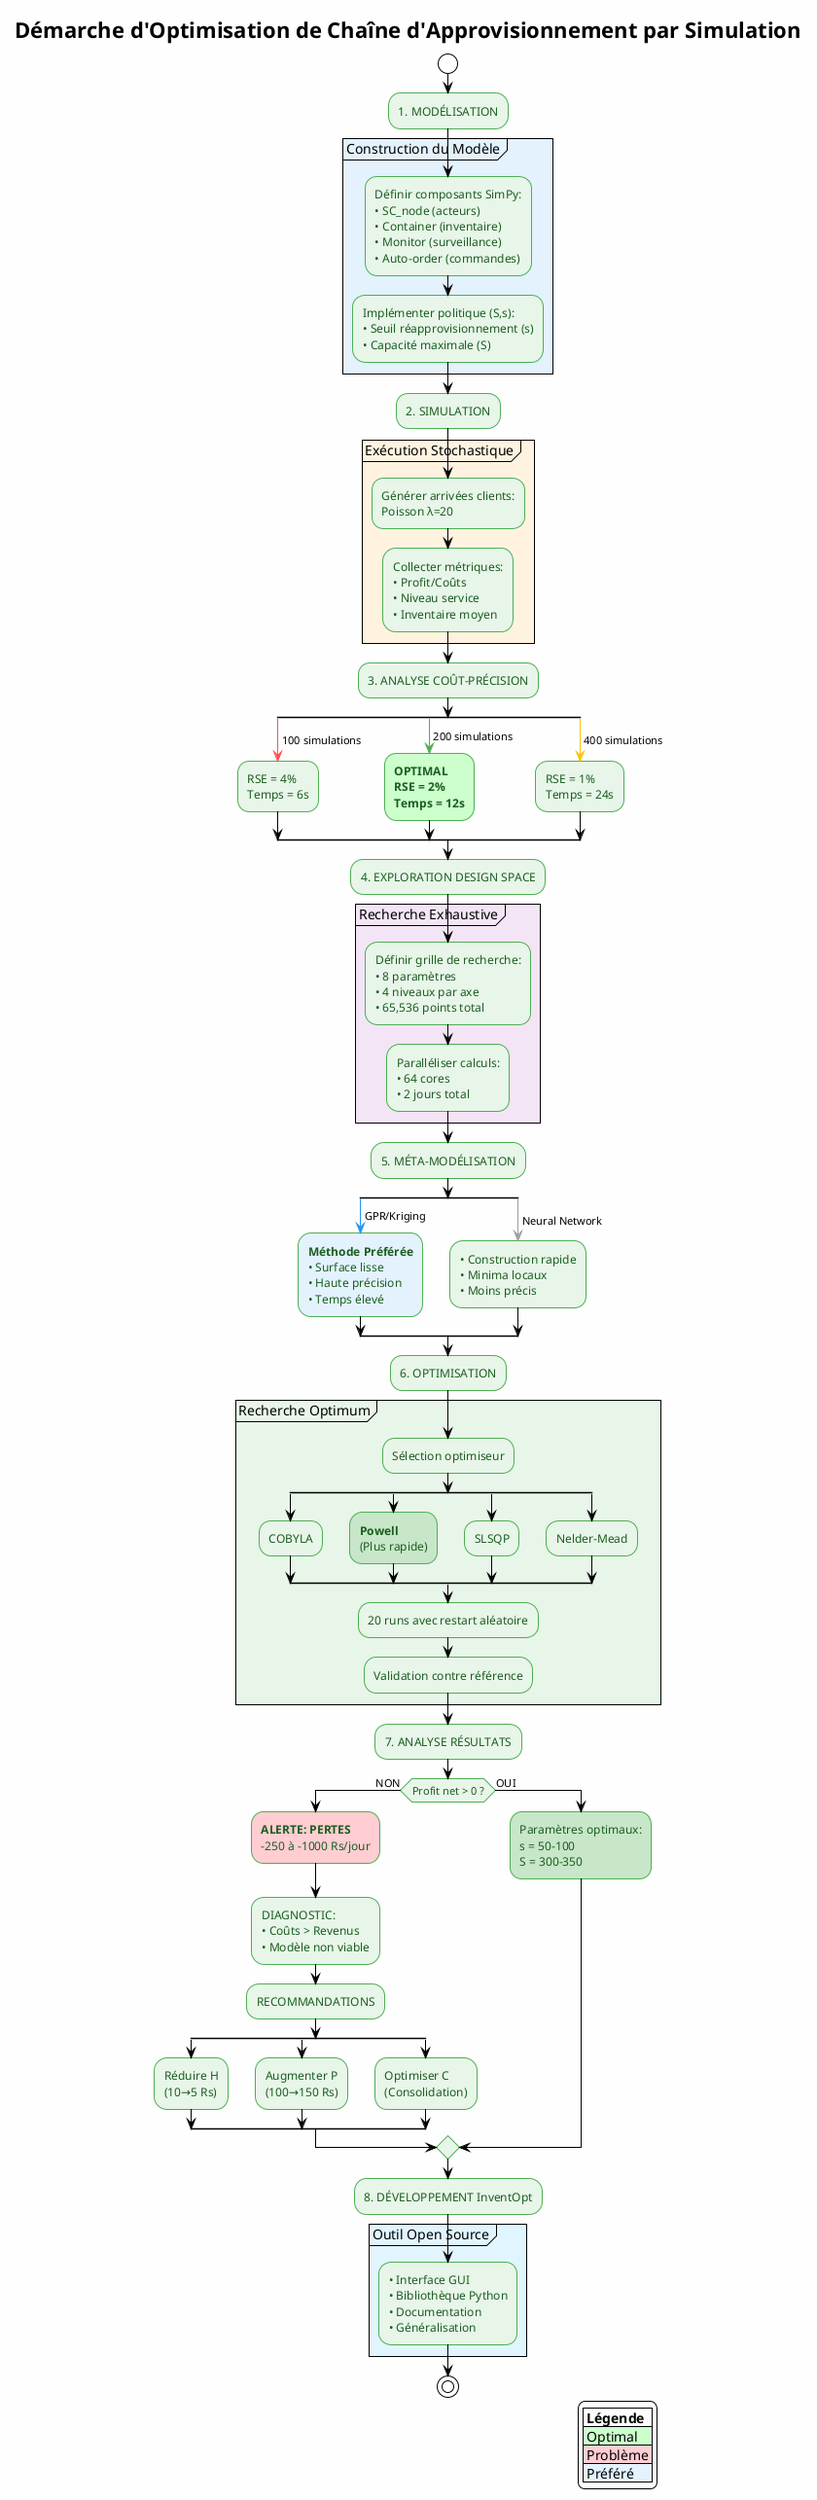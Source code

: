 @startuml
!theme plain
skinparam backgroundColor #FEFEFE
skinparam activity {
  BackgroundColor #E8F5E9
  BorderColor #4CAF50
  FontColor #1B5E20
}

title Démarche d'Optimisation de Chaîne d'Approvisionnement par Simulation

start

:1. MODÉLISATION;
partition "Construction du Modèle" #E3F2FD {
  :Définir composants SimPy:
  • SC_node (acteurs)
  • Container (inventaire)
  • Monitor (surveillance)
  • Auto-order (commandes);
  
  :Implémenter politique (S,s):
  • Seuil réapprovisionnement (s)
  • Capacité maximale (S);
}

:2. SIMULATION;
partition "Exécution Stochastique" #FFF3E0 {
  :Générer arrivées clients:
  Poisson λ=20;
  
  :Collecter métriques:
  • Profit/Coûts
  • Niveau service
  • Inventaire moyen;
}

:3. ANALYSE COÛT-PRÉCISION;
split
  -[#FF5252]-> 100 simulations;
  :RSE = 4%
  Temps = 6s;
split again
  -[#4CAF50]-> 200 simulations;
  #CCFFCC:**OPTIMAL**
  **RSE = 2%**
  **Temps = 12s**;
split again
  -[#FFC107]-> 400 simulations;
  :RSE = 1%
  Temps = 24s;
end split

:4. EXPLORATION DESIGN SPACE;
partition "Recherche Exhaustive" #F3E5F5 {
  :Définir grille de recherche:
  • 8 paramètres
  • 4 niveaux par axe
  • 65,536 points total;
  
  :Paralléliser calculs:
  • 64 cores
  • 2 jours total;
}

:5. MÉTA-MODÉLISATION;
split
  -[#2196F3]-> GPR/Kriging;
  #E3F2FD:**Méthode Préférée**
  • Surface lisse
  • Haute précision
  • Temps élevé;
split again
  -[#9E9E9E]-> Neural Network;
  :• Construction rapide
  • Minima locaux
  • Moins précis;
end split

:6. OPTIMISATION;
partition "Recherche Optimum" #E8F5E9 {
  :Sélection optimiseur;
  split
    :COBYLA;
  split again
    #C8E6C9:**Powell**
    (Plus rapide);
  split again
    :SLSQP;
  split again 
    :Nelder-Mead;
  end split
  
  :20 runs avec restart aléatoire;
  :Validation contre référence;
}

:7. ANALYSE RÉSULTATS;
if (Profit net > 0 ?) then (NON)
  #FFCDD2:**ALERTE: PERTES**
  -250 à -1000 Rs/jour;
  
  :DIAGNOSTIC:
  • Coûts > Revenus
  • Modèle non viable;
  
  :RECOMMANDATIONS;
  split
    :Réduire H
    (10→5 Rs);
  split again
    :Augmenter P
    (100→150 Rs);
  split again
    :Optimiser C
    (Consolidation);
  end split
  
else (OUI)
  #C8E6C9:Paramètres optimaux:
  s = 50-100
  S = 300-350;
endif

:8. DÉVELOPPEMENT InventOpt;
partition "Outil Open Source" #E1F5FE {
  :• Interface GUI
  • Bibliothèque Python
  • Documentation
  • Généralisation;
}

stop

legend right
  |= Légende |
  | <#CCFFCC> Optimal |
  | <#FFCDD2> Problème |
  | <#E3F2FD> Préféré |
endlegend

@enduml